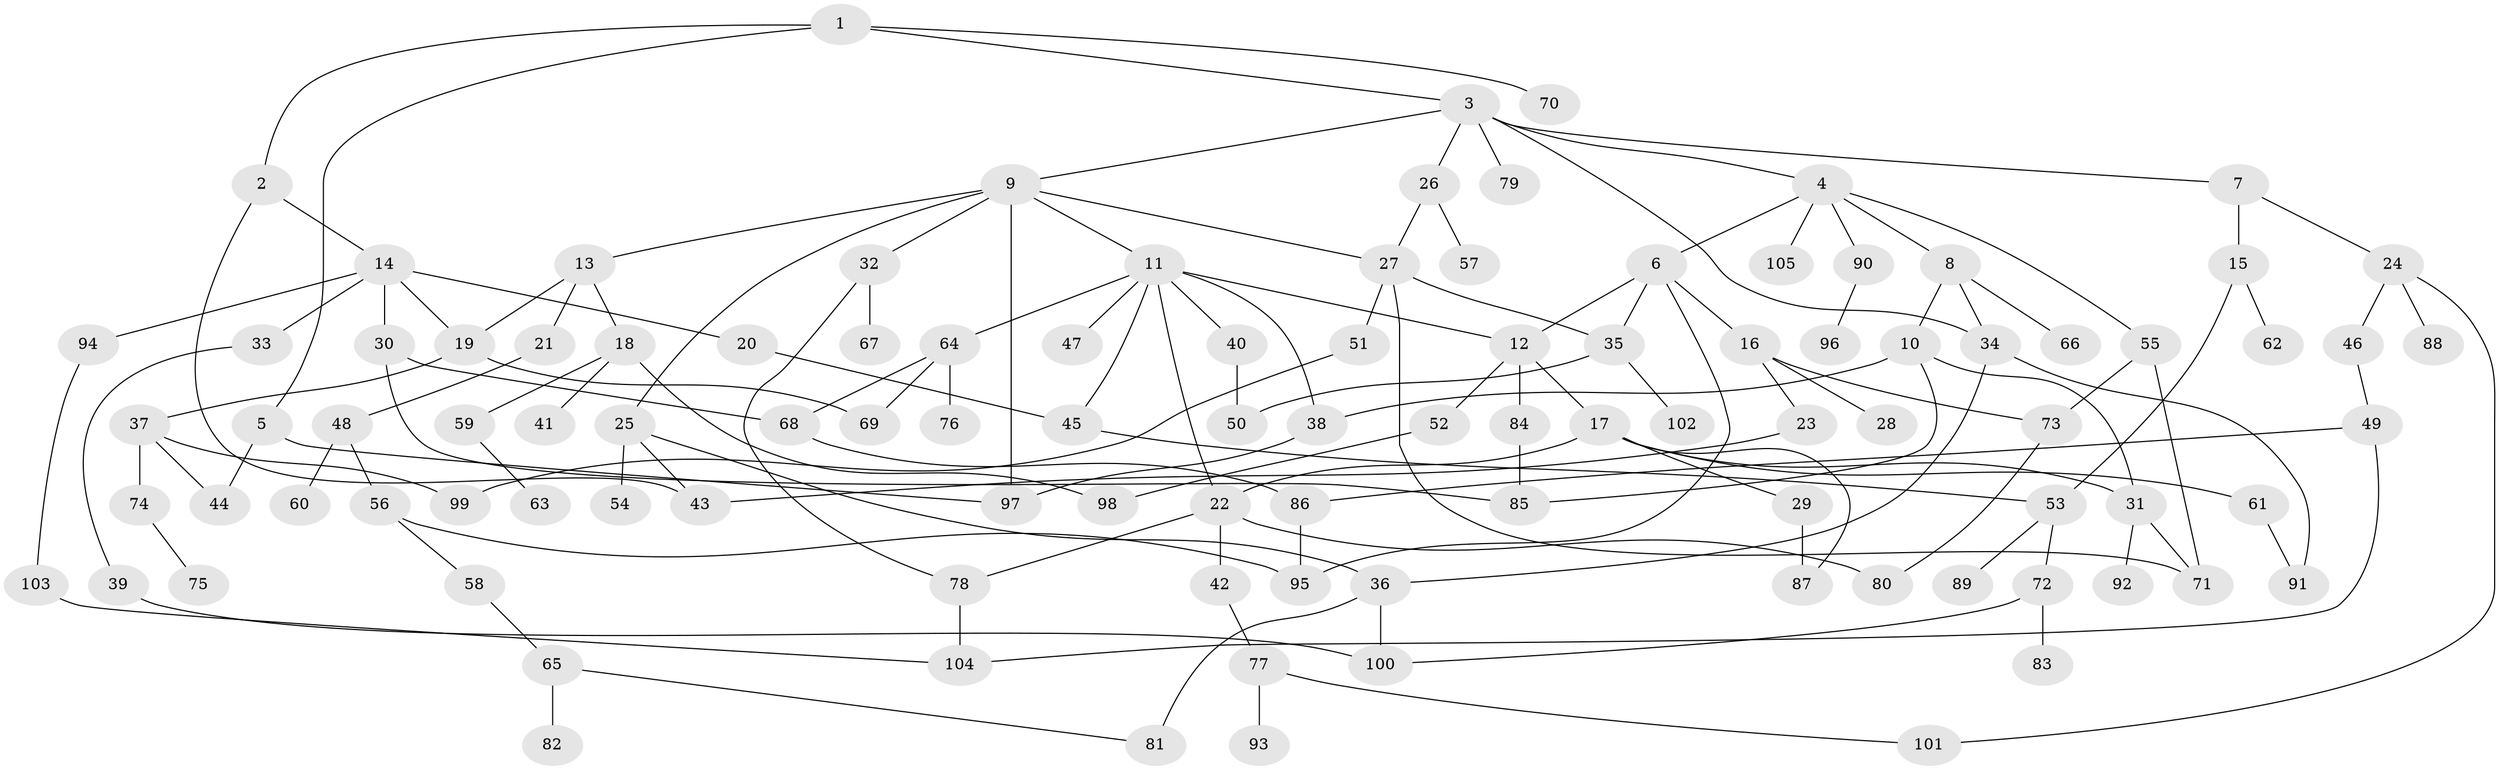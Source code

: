 // Generated by graph-tools (version 1.1) at 2025/13/03/09/25 04:13:33]
// undirected, 105 vertices, 143 edges
graph export_dot {
graph [start="1"]
  node [color=gray90,style=filled];
  1;
  2;
  3;
  4;
  5;
  6;
  7;
  8;
  9;
  10;
  11;
  12;
  13;
  14;
  15;
  16;
  17;
  18;
  19;
  20;
  21;
  22;
  23;
  24;
  25;
  26;
  27;
  28;
  29;
  30;
  31;
  32;
  33;
  34;
  35;
  36;
  37;
  38;
  39;
  40;
  41;
  42;
  43;
  44;
  45;
  46;
  47;
  48;
  49;
  50;
  51;
  52;
  53;
  54;
  55;
  56;
  57;
  58;
  59;
  60;
  61;
  62;
  63;
  64;
  65;
  66;
  67;
  68;
  69;
  70;
  71;
  72;
  73;
  74;
  75;
  76;
  77;
  78;
  79;
  80;
  81;
  82;
  83;
  84;
  85;
  86;
  87;
  88;
  89;
  90;
  91;
  92;
  93;
  94;
  95;
  96;
  97;
  98;
  99;
  100;
  101;
  102;
  103;
  104;
  105;
  1 -- 2;
  1 -- 3;
  1 -- 5;
  1 -- 70;
  2 -- 14;
  2 -- 43;
  3 -- 4;
  3 -- 7;
  3 -- 9;
  3 -- 26;
  3 -- 79;
  3 -- 34;
  4 -- 6;
  4 -- 8;
  4 -- 55;
  4 -- 90;
  4 -- 105;
  5 -- 44;
  5 -- 97;
  6 -- 12;
  6 -- 16;
  6 -- 95;
  6 -- 35;
  7 -- 15;
  7 -- 24;
  8 -- 10;
  8 -- 34;
  8 -- 66;
  9 -- 11;
  9 -- 13;
  9 -- 25;
  9 -- 27;
  9 -- 32;
  9 -- 97;
  10 -- 38;
  10 -- 85;
  10 -- 31;
  11 -- 40;
  11 -- 45;
  11 -- 47;
  11 -- 64;
  11 -- 12;
  11 -- 22;
  11 -- 38;
  12 -- 17;
  12 -- 52;
  12 -- 84;
  13 -- 18;
  13 -- 19;
  13 -- 21;
  14 -- 20;
  14 -- 30;
  14 -- 33;
  14 -- 94;
  14 -- 19;
  15 -- 62;
  15 -- 53;
  16 -- 23;
  16 -- 28;
  16 -- 73;
  17 -- 22;
  17 -- 29;
  17 -- 31;
  17 -- 61;
  17 -- 87;
  18 -- 41;
  18 -- 59;
  18 -- 98;
  19 -- 37;
  19 -- 69;
  20 -- 45;
  21 -- 48;
  22 -- 42;
  22 -- 80;
  22 -- 78;
  23 -- 43;
  24 -- 46;
  24 -- 88;
  24 -- 101;
  25 -- 54;
  25 -- 36;
  25 -- 43;
  26 -- 57;
  26 -- 27;
  27 -- 35;
  27 -- 51;
  27 -- 71;
  29 -- 87;
  30 -- 68;
  30 -- 85;
  31 -- 92;
  31 -- 71;
  32 -- 67;
  32 -- 78;
  33 -- 39;
  34 -- 36;
  34 -- 91;
  35 -- 50;
  35 -- 102;
  36 -- 81;
  36 -- 100;
  37 -- 44;
  37 -- 74;
  37 -- 99;
  38 -- 97;
  39 -- 100;
  40 -- 50;
  42 -- 77;
  45 -- 53;
  46 -- 49;
  48 -- 56;
  48 -- 60;
  49 -- 86;
  49 -- 104;
  51 -- 99;
  52 -- 98;
  53 -- 72;
  53 -- 89;
  55 -- 73;
  55 -- 71;
  56 -- 58;
  56 -- 95;
  58 -- 65;
  59 -- 63;
  61 -- 91;
  64 -- 69;
  64 -- 76;
  64 -- 68;
  65 -- 81;
  65 -- 82;
  68 -- 86;
  72 -- 83;
  72 -- 100;
  73 -- 80;
  74 -- 75;
  77 -- 93;
  77 -- 101;
  78 -- 104;
  84 -- 85;
  86 -- 95;
  90 -- 96;
  94 -- 103;
  103 -- 104;
}

